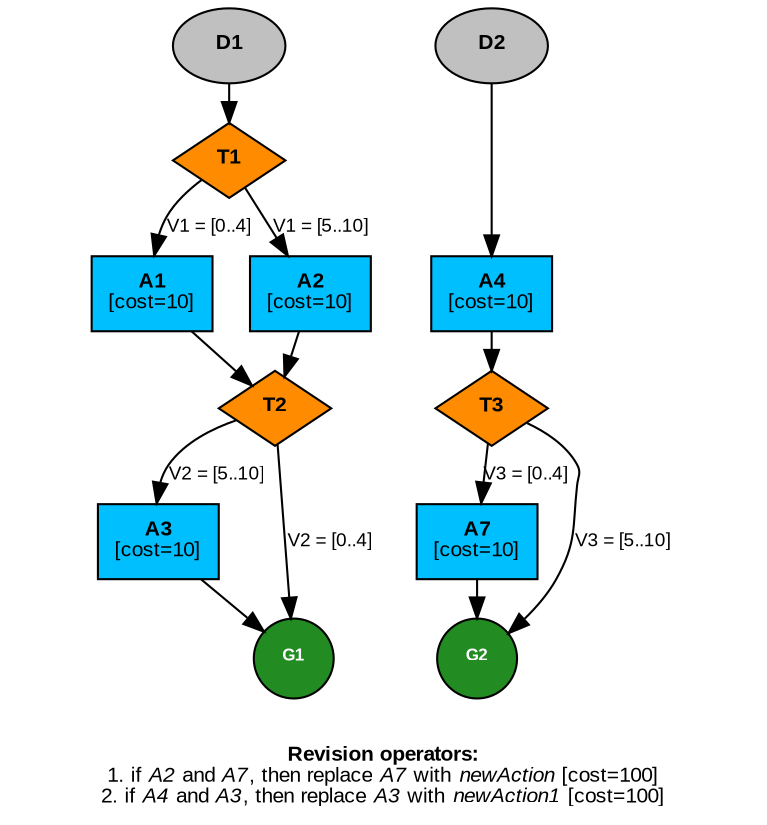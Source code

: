 digraph test_2 {
newrank=true;
ranksep = 0.25;
node [shape=box, style=filled, fillcolor=deepskyblue, fontname=arial, fontsize=10];
edge [fontname=arial, fontsize=9];

// Contexts
d1 [label=<<b>D1</b>>, shape=oval, style=filled, fillcolor=grey];
d2 [label=<<b>D2</b>>, shape=oval, style=filled, fillcolor=grey];

// Tests
t1 [shape=diamond, label=<<b>T1</b>>, fillcolor=darkorange]
t2 [shape=diamond, label=<<b>T2</b>>, fillcolor=darkorange]
t3 [shape=diamond, label=<<b>T3</b>>, fillcolor=darkorange]

// Actions
a1 [label=<<b>A1</b><br/>[cost=10]>];
a2 [label=<<b>A2</b><br/>[cost=10]>];
a3 [label=<<b>A3</b><br/>[cost=10]>];
a7 [label=<<b>A7</b><br/>[cost=10]>];
a4 [label=<<b>A4</b><br/>[cost=10]>];

// Alternative
// d2_alt1 [shape=trapezium, height=0.3, width=0.4, fixedsize=true, fillcolor=grey, label=""];
// d2_alt2 [shape=trapezium, height=0.3, width=0.4, fixedsize=true, fillcolor=grey, label=""];

// Goals
g1 [shape=circle, width=0.1, fillcolor=forestgreen, label=<<b>G1</b>>, fontcolor=white, fontsize=8];
g2 [shape=circle, width=0.1, fillcolor=forestgreen, label=<<b>G2</b>>, fontcolor=white, fontsize=8];

d1 -> t1;
t1 -> a1 [label=<V1 = [0..4]>];
t1 -> a2 [label=<V1 = [5..10]>];
{a1, a2} -> t2;
t2 -> g1 [label=<V2 = [0..4]>];
t2 -> a3 [label=<V2 = [5..10]>];
a3 -> g1;

// Arcs
// subgraph cluster_0 {
//     a3;
//     a7;
//     style=dotted;
//     label=<<i>Shared</i>>;
//     fontname=arial;
//     fontsize=9;
// }

d2 -> a4 -> t3;
t3 -> a7 [label=<V3 = [0..4]>];
t3 -> g2 [label=<V3 = [5..10]>];
a7 -> g2;

{g1, g2} -> ros [style=invis];
ros [shape=box, width=5, style=filled, fillcolor=white, color=white, align=center, label=<
<b>Revision operators:</b><br/>
1. if <i>A2</i> and <i>A7</i>, then replace <i>A7</i> with <i>newAction</i> [cost=100]<br/>
2. if <i>A4</i> and <i>A3</i>, then replace <i>A3</i> with <i>newAction1</i> [cost=100]
>]

{rank=same; a1; a2; a4}
{rank=same; d1; d2 }
{rank=same; a3; a7 }
}

